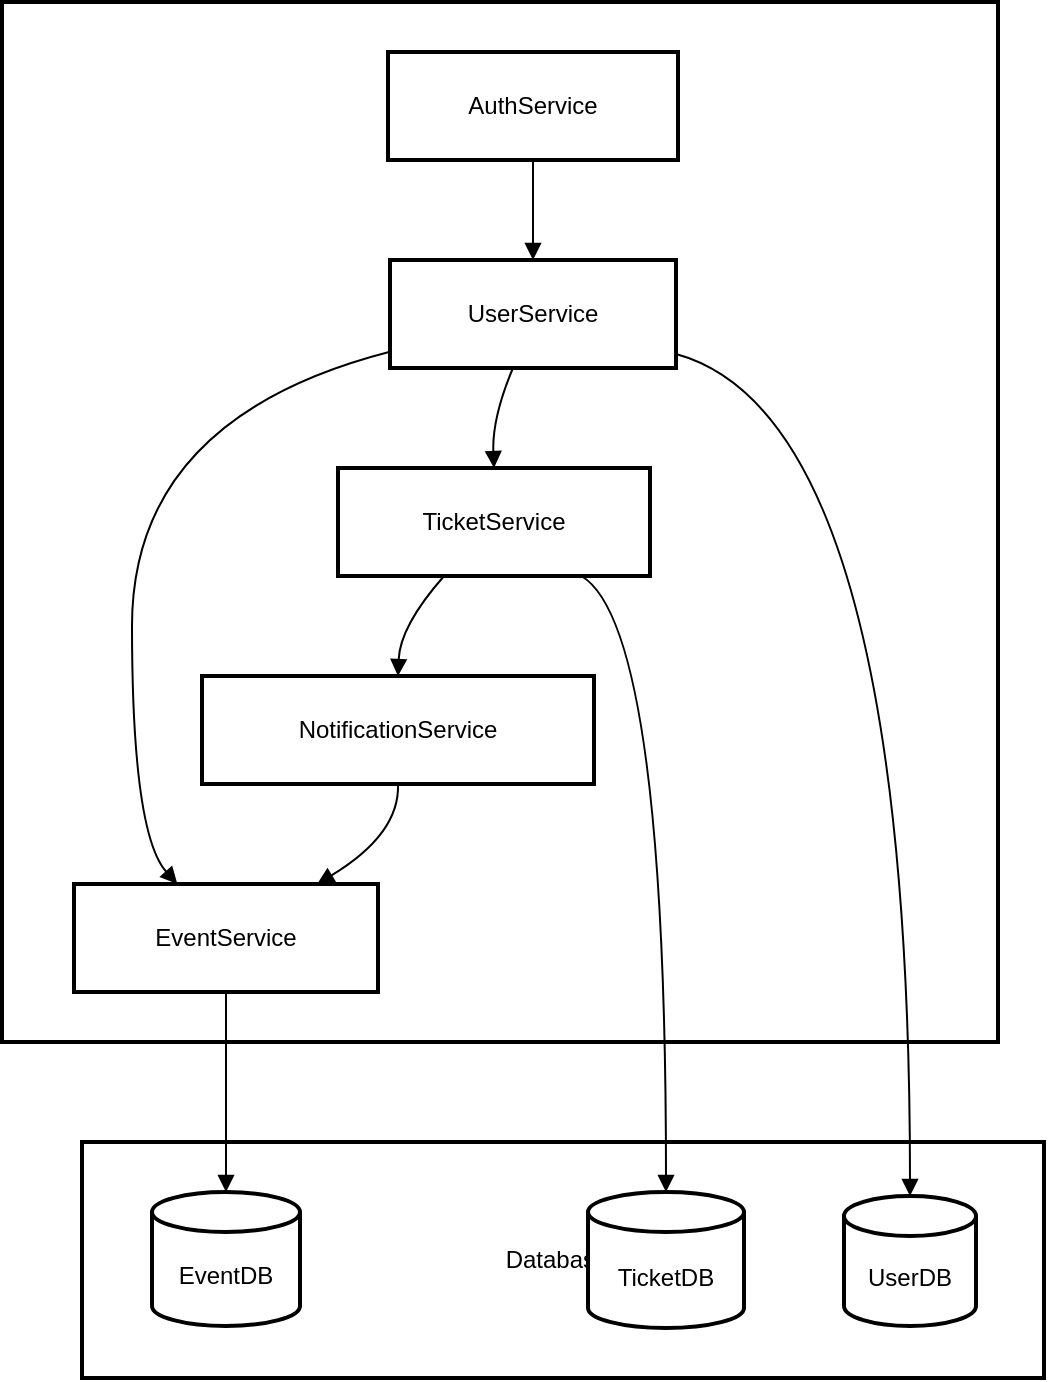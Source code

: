 <mxfile version="26.2.8">
  <diagram name="Page-1" id="LZzkTMyTxXULWBvgEppK">
    <mxGraphModel>
      <root>
        <mxCell id="0" />
        <mxCell id="1" parent="0" />
        <mxCell id="2" value="Databases" style="whiteSpace=wrap;strokeWidth=2;" vertex="1" parent="1">
          <mxGeometry x="48" y="578" width="481" height="118" as="geometry" />
        </mxCell>
        <mxCell id="3" value="Backend Services" style="whiteSpace=wrap;strokeWidth=2;" vertex="1" parent="1">
          <mxGeometry x="8" y="8" width="498" height="520" as="geometry" />
        </mxCell>
        <mxCell id="4" value="AuthService" style="whiteSpace=wrap;strokeWidth=2;" vertex="1" parent="1">
          <mxGeometry x="201" y="33" width="145" height="54" as="geometry" />
        </mxCell>
        <mxCell id="5" value="UserService" style="whiteSpace=wrap;strokeWidth=2;" vertex="1" parent="1">
          <mxGeometry x="202" y="137" width="143" height="54" as="geometry" />
        </mxCell>
        <mxCell id="6" value="EventService" style="whiteSpace=wrap;strokeWidth=2;" vertex="1" parent="1">
          <mxGeometry x="44" y="449" width="152" height="54" as="geometry" />
        </mxCell>
        <mxCell id="7" value="TicketService" style="whiteSpace=wrap;strokeWidth=2;" vertex="1" parent="1">
          <mxGeometry x="176" y="241" width="156" height="54" as="geometry" />
        </mxCell>
        <mxCell id="8" value="NotificationService" style="whiteSpace=wrap;strokeWidth=2;" vertex="1" parent="1">
          <mxGeometry x="108" y="345" width="196" height="54" as="geometry" />
        </mxCell>
        <mxCell id="9" value="UserDB" style="shape=cylinder3;boundedLbl=1;backgroundOutline=1;size=10;strokeWidth=2;whiteSpace=wrap;" vertex="1" parent="1">
          <mxGeometry x="429" y="605" width="66" height="65" as="geometry" />
        </mxCell>
        <mxCell id="10" value="TicketDB" style="shape=cylinder3;boundedLbl=1;backgroundOutline=1;size=10;strokeWidth=2;whiteSpace=wrap;" vertex="1" parent="1">
          <mxGeometry x="301" y="603" width="78" height="68" as="geometry" />
        </mxCell>
        <mxCell id="11" value="EventDB" style="shape=cylinder3;boundedLbl=1;backgroundOutline=1;size=10;strokeWidth=2;whiteSpace=wrap;" vertex="1" parent="1">
          <mxGeometry x="83" y="603" width="74" height="67" as="geometry" />
        </mxCell>
        <mxCell id="12" value="" style="curved=1;startArrow=none;endArrow=block;exitX=0.5;exitY=1;entryX=0.5;entryY=0;" edge="1" parent="1" source="4" target="5">
          <mxGeometry relative="1" as="geometry">
            <Array as="points" />
          </mxGeometry>
        </mxCell>
        <mxCell id="13" value="" style="curved=1;startArrow=none;endArrow=block;exitX=0;exitY=0.85;entryX=0.34;entryY=0;" edge="1" parent="1" source="5" target="6">
          <mxGeometry relative="1" as="geometry">
            <Array as="points">
              <mxPoint x="73" y="216" />
              <mxPoint x="73" y="424" />
            </Array>
          </mxGeometry>
        </mxCell>
        <mxCell id="14" value="" style="curved=1;startArrow=none;endArrow=block;exitX=0.43;exitY=1;entryX=0.5;entryY=0;" edge="1" parent="1" source="5" target="7">
          <mxGeometry relative="1" as="geometry">
            <Array as="points">
              <mxPoint x="253" y="216" />
            </Array>
          </mxGeometry>
        </mxCell>
        <mxCell id="15" value="" style="curved=1;startArrow=none;endArrow=block;exitX=0.34;exitY=1;entryX=0.5;entryY=0;" edge="1" parent="1" source="7" target="8">
          <mxGeometry relative="1" as="geometry">
            <Array as="points">
              <mxPoint x="207" y="320" />
            </Array>
          </mxGeometry>
        </mxCell>
        <mxCell id="16" value="" style="curved=1;startArrow=none;endArrow=block;exitX=0.5;exitY=1;entryX=0.8;entryY=0;" edge="1" parent="1" source="8" target="6">
          <mxGeometry relative="1" as="geometry">
            <Array as="points">
              <mxPoint x="207" y="424" />
            </Array>
          </mxGeometry>
        </mxCell>
        <mxCell id="17" value="" style="curved=1;startArrow=none;endArrow=block;exitX=1;exitY=0.87;entryX=0.5;entryY=-0.01;" edge="1" parent="1" source="5" target="9">
          <mxGeometry relative="1" as="geometry">
            <Array as="points">
              <mxPoint x="462" y="216" />
            </Array>
          </mxGeometry>
        </mxCell>
        <mxCell id="18" value="" style="curved=1;startArrow=none;endArrow=block;exitX=0.78;exitY=1;entryX=0.5;entryY=0;" edge="1" parent="1" source="7" target="10">
          <mxGeometry relative="1" as="geometry">
            <Array as="points">
              <mxPoint x="340" y="320" />
            </Array>
          </mxGeometry>
        </mxCell>
        <mxCell id="19" value="" style="curved=1;startArrow=none;endArrow=block;exitX=0.5;exitY=1;entryX=0.5;entryY=0.01;" edge="1" parent="1" source="6" target="11">
          <mxGeometry relative="1" as="geometry">
            <Array as="points" />
          </mxGeometry>
        </mxCell>
      </root>
    </mxGraphModel>
  </diagram>
</mxfile>
